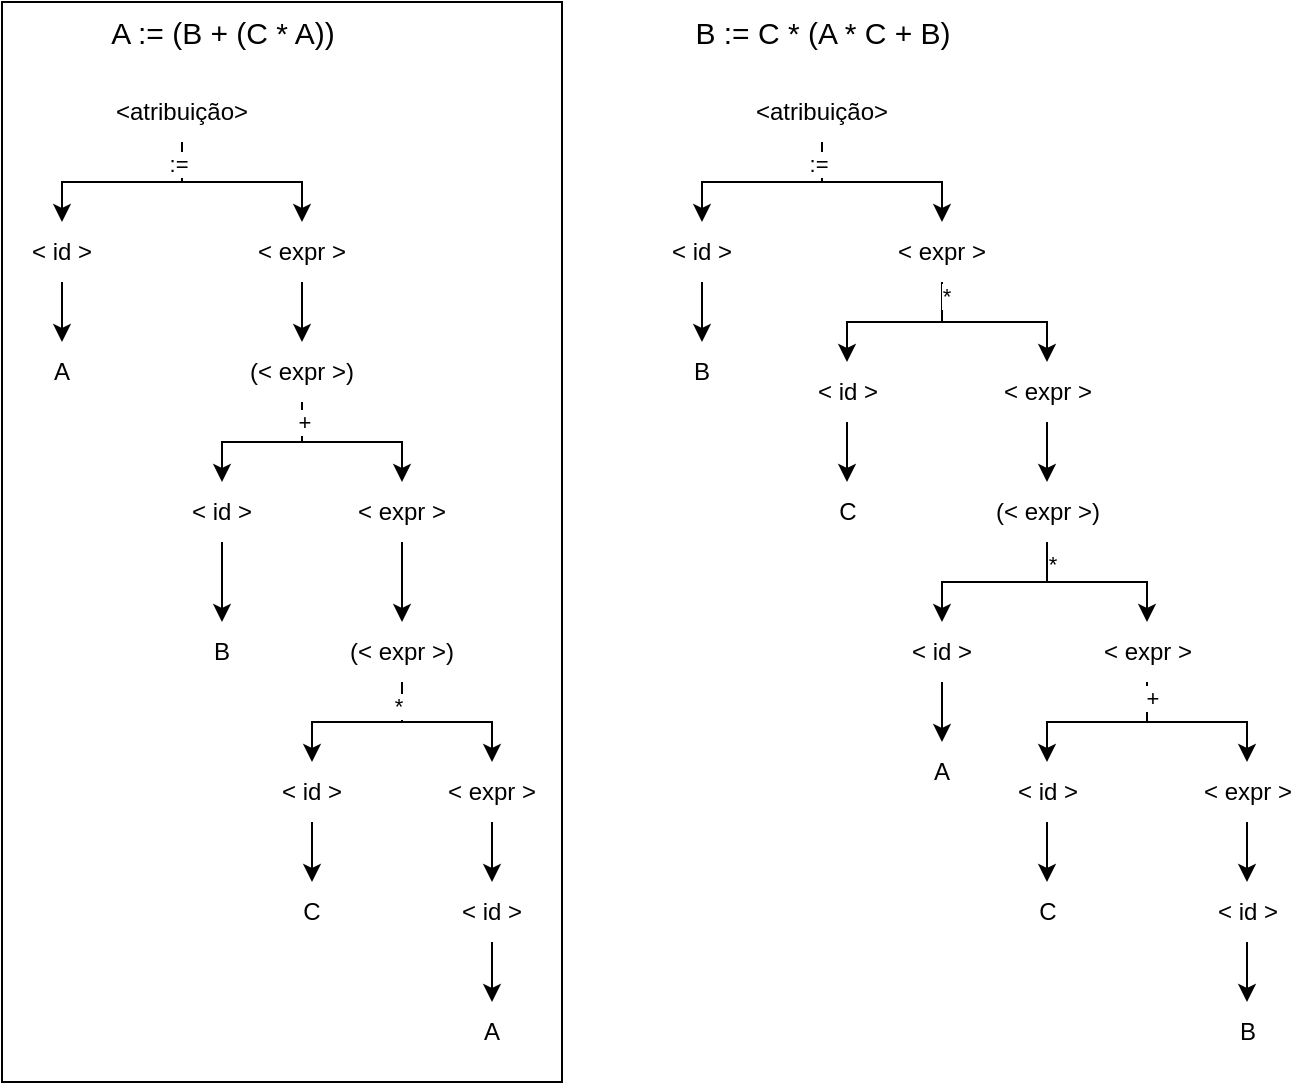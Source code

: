 <mxfile version="24.0.6" type="github">
  <diagram name="Página-1" id="vxXSESlD7XZ-F8BN0urh">
    <mxGraphModel dx="1173" dy="624" grid="1" gridSize="10" guides="1" tooltips="1" connect="1" arrows="1" fold="1" page="1" pageScale="1" pageWidth="827" pageHeight="1169" math="0" shadow="0">
      <root>
        <mxCell id="0" />
        <mxCell id="1" parent="0" />
        <mxCell id="-o285TeNuFn4jJfjmSbg-102" value="" style="rounded=0;whiteSpace=wrap;html=1;" vertex="1" parent="1">
          <mxGeometry width="280" height="540" as="geometry" />
        </mxCell>
        <mxCell id="-o285TeNuFn4jJfjmSbg-8" style="edgeStyle=orthogonalEdgeStyle;rounded=0;orthogonalLoop=1;jettySize=auto;html=1;entryX=0.5;entryY=0;entryDx=0;entryDy=0;" edge="1" parent="1" source="-o285TeNuFn4jJfjmSbg-1" target="-o285TeNuFn4jJfjmSbg-2">
          <mxGeometry relative="1" as="geometry" />
        </mxCell>
        <mxCell id="-o285TeNuFn4jJfjmSbg-9" style="edgeStyle=orthogonalEdgeStyle;rounded=0;orthogonalLoop=1;jettySize=auto;html=1;exitX=0.5;exitY=1;exitDx=0;exitDy=0;entryX=0.5;entryY=0;entryDx=0;entryDy=0;" edge="1" parent="1" source="-o285TeNuFn4jJfjmSbg-1" target="-o285TeNuFn4jJfjmSbg-3">
          <mxGeometry relative="1" as="geometry" />
        </mxCell>
        <mxCell id="-o285TeNuFn4jJfjmSbg-30" value=":=" style="edgeLabel;html=1;align=center;verticalAlign=middle;resizable=0;points=[];" vertex="1" connectable="0" parent="-o285TeNuFn4jJfjmSbg-9">
          <mxGeometry x="-0.78" y="-2" relative="1" as="geometry">
            <mxPoint as="offset" />
          </mxGeometry>
        </mxCell>
        <mxCell id="-o285TeNuFn4jJfjmSbg-1" value="&amp;lt;atribuição&amp;gt;" style="text;html=1;align=center;verticalAlign=middle;whiteSpace=wrap;rounded=0;" vertex="1" parent="1">
          <mxGeometry x="60" y="40" width="60" height="30" as="geometry" />
        </mxCell>
        <mxCell id="-o285TeNuFn4jJfjmSbg-22" style="edgeStyle=orthogonalEdgeStyle;rounded=0;orthogonalLoop=1;jettySize=auto;html=1;exitX=0.5;exitY=1;exitDx=0;exitDy=0;entryX=0.5;entryY=0;entryDx=0;entryDy=0;" edge="1" parent="1" source="-o285TeNuFn4jJfjmSbg-2" target="-o285TeNuFn4jJfjmSbg-11">
          <mxGeometry relative="1" as="geometry" />
        </mxCell>
        <mxCell id="-o285TeNuFn4jJfjmSbg-2" value="&amp;lt; id &amp;gt;" style="text;html=1;align=center;verticalAlign=middle;whiteSpace=wrap;rounded=0;" vertex="1" parent="1">
          <mxGeometry y="110" width="60" height="30" as="geometry" />
        </mxCell>
        <mxCell id="-o285TeNuFn4jJfjmSbg-23" style="edgeStyle=orthogonalEdgeStyle;rounded=0;orthogonalLoop=1;jettySize=auto;html=1;exitX=0.5;exitY=1;exitDx=0;exitDy=0;entryX=0.5;entryY=0;entryDx=0;entryDy=0;" edge="1" parent="1" source="-o285TeNuFn4jJfjmSbg-3" target="-o285TeNuFn4jJfjmSbg-12">
          <mxGeometry relative="1" as="geometry" />
        </mxCell>
        <mxCell id="-o285TeNuFn4jJfjmSbg-3" value="&amp;lt; expr &amp;gt;" style="text;html=1;align=center;verticalAlign=middle;whiteSpace=wrap;rounded=0;" vertex="1" parent="1">
          <mxGeometry x="120" y="110" width="60" height="30" as="geometry" />
        </mxCell>
        <mxCell id="-o285TeNuFn4jJfjmSbg-7" value="&lt;font style=&quot;font-size: 15px;&quot;&gt;A := (B + (C * A))&lt;/font&gt;" style="text;html=1;align=center;verticalAlign=middle;whiteSpace=wrap;rounded=0;fontSize=15;" vertex="1" parent="1">
          <mxGeometry x="42.5" width="135" height="30" as="geometry" />
        </mxCell>
        <mxCell id="-o285TeNuFn4jJfjmSbg-11" value="A" style="text;html=1;align=center;verticalAlign=middle;whiteSpace=wrap;rounded=0;" vertex="1" parent="1">
          <mxGeometry y="170" width="60" height="30" as="geometry" />
        </mxCell>
        <mxCell id="-o285TeNuFn4jJfjmSbg-24" style="edgeStyle=orthogonalEdgeStyle;rounded=0;orthogonalLoop=1;jettySize=auto;html=1;exitX=0.5;exitY=1;exitDx=0;exitDy=0;entryX=0.5;entryY=0;entryDx=0;entryDy=0;" edge="1" parent="1" source="-o285TeNuFn4jJfjmSbg-12" target="-o285TeNuFn4jJfjmSbg-14">
          <mxGeometry relative="1" as="geometry" />
        </mxCell>
        <mxCell id="-o285TeNuFn4jJfjmSbg-25" style="edgeStyle=orthogonalEdgeStyle;rounded=0;orthogonalLoop=1;jettySize=auto;html=1;exitX=0.5;exitY=1;exitDx=0;exitDy=0;entryX=0.5;entryY=0;entryDx=0;entryDy=0;" edge="1" parent="1" source="-o285TeNuFn4jJfjmSbg-12" target="-o285TeNuFn4jJfjmSbg-16">
          <mxGeometry relative="1" as="geometry" />
        </mxCell>
        <mxCell id="-o285TeNuFn4jJfjmSbg-31" value="+" style="edgeLabel;html=1;align=center;verticalAlign=middle;resizable=0;points=[];" vertex="1" connectable="0" parent="-o285TeNuFn4jJfjmSbg-25">
          <mxGeometry x="-0.778" y="1" relative="1" as="geometry">
            <mxPoint as="offset" />
          </mxGeometry>
        </mxCell>
        <mxCell id="-o285TeNuFn4jJfjmSbg-12" value="(&amp;lt; expr &amp;gt;)" style="text;html=1;align=center;verticalAlign=middle;whiteSpace=wrap;rounded=0;" vertex="1" parent="1">
          <mxGeometry x="120" y="170" width="60" height="30" as="geometry" />
        </mxCell>
        <mxCell id="-o285TeNuFn4jJfjmSbg-33" style="edgeStyle=orthogonalEdgeStyle;rounded=0;orthogonalLoop=1;jettySize=auto;html=1;exitX=0.5;exitY=1;exitDx=0;exitDy=0;entryX=0.5;entryY=0;entryDx=0;entryDy=0;" edge="1" parent="1" source="-o285TeNuFn4jJfjmSbg-14" target="-o285TeNuFn4jJfjmSbg-32">
          <mxGeometry relative="1" as="geometry" />
        </mxCell>
        <mxCell id="-o285TeNuFn4jJfjmSbg-14" value="&amp;lt; id &amp;gt;" style="text;html=1;align=center;verticalAlign=middle;whiteSpace=wrap;rounded=0;" vertex="1" parent="1">
          <mxGeometry x="80" y="240" width="60" height="30" as="geometry" />
        </mxCell>
        <mxCell id="-o285TeNuFn4jJfjmSbg-26" style="edgeStyle=orthogonalEdgeStyle;rounded=0;orthogonalLoop=1;jettySize=auto;html=1;exitX=0.5;exitY=1;exitDx=0;exitDy=0;entryX=0.5;entryY=0;entryDx=0;entryDy=0;" edge="1" parent="1" source="-o285TeNuFn4jJfjmSbg-16" target="-o285TeNuFn4jJfjmSbg-19">
          <mxGeometry relative="1" as="geometry" />
        </mxCell>
        <mxCell id="-o285TeNuFn4jJfjmSbg-16" value="&amp;lt; expr &amp;gt;" style="text;html=1;align=center;verticalAlign=middle;whiteSpace=wrap;rounded=0;" vertex="1" parent="1">
          <mxGeometry x="170" y="240" width="60" height="30" as="geometry" />
        </mxCell>
        <mxCell id="-o285TeNuFn4jJfjmSbg-27" style="edgeStyle=orthogonalEdgeStyle;rounded=0;orthogonalLoop=1;jettySize=auto;html=1;exitX=0.5;exitY=1;exitDx=0;exitDy=0;entryX=0.5;entryY=0;entryDx=0;entryDy=0;" edge="1" parent="1" source="-o285TeNuFn4jJfjmSbg-19" target="-o285TeNuFn4jJfjmSbg-20">
          <mxGeometry relative="1" as="geometry" />
        </mxCell>
        <mxCell id="-o285TeNuFn4jJfjmSbg-28" style="edgeStyle=orthogonalEdgeStyle;rounded=0;orthogonalLoop=1;jettySize=auto;html=1;exitX=0.5;exitY=1;exitDx=0;exitDy=0;entryX=0.5;entryY=0;entryDx=0;entryDy=0;" edge="1" parent="1" source="-o285TeNuFn4jJfjmSbg-19" target="-o285TeNuFn4jJfjmSbg-21">
          <mxGeometry relative="1" as="geometry" />
        </mxCell>
        <mxCell id="-o285TeNuFn4jJfjmSbg-41" value="*" style="edgeLabel;html=1;align=center;verticalAlign=middle;resizable=0;points=[];" vertex="1" connectable="0" parent="-o285TeNuFn4jJfjmSbg-28">
          <mxGeometry x="-0.716" y="-1" relative="1" as="geometry">
            <mxPoint x="-1" as="offset" />
          </mxGeometry>
        </mxCell>
        <mxCell id="-o285TeNuFn4jJfjmSbg-19" value="(&amp;lt; expr &amp;gt;)" style="text;html=1;align=center;verticalAlign=middle;whiteSpace=wrap;rounded=0;" vertex="1" parent="1">
          <mxGeometry x="170" y="310" width="60" height="30" as="geometry" />
        </mxCell>
        <mxCell id="-o285TeNuFn4jJfjmSbg-39" style="edgeStyle=orthogonalEdgeStyle;rounded=0;orthogonalLoop=1;jettySize=auto;html=1;exitX=0.5;exitY=1;exitDx=0;exitDy=0;entryX=0.5;entryY=0;entryDx=0;entryDy=0;" edge="1" parent="1" source="-o285TeNuFn4jJfjmSbg-20" target="-o285TeNuFn4jJfjmSbg-37">
          <mxGeometry relative="1" as="geometry" />
        </mxCell>
        <mxCell id="-o285TeNuFn4jJfjmSbg-20" value="&amp;lt; id &amp;gt;" style="text;html=1;align=center;verticalAlign=middle;whiteSpace=wrap;rounded=0;" vertex="1" parent="1">
          <mxGeometry x="125" y="380" width="60" height="30" as="geometry" />
        </mxCell>
        <mxCell id="-o285TeNuFn4jJfjmSbg-36" style="edgeStyle=orthogonalEdgeStyle;rounded=0;orthogonalLoop=1;jettySize=auto;html=1;exitX=0.5;exitY=1;exitDx=0;exitDy=0;" edge="1" parent="1" source="-o285TeNuFn4jJfjmSbg-21" target="-o285TeNuFn4jJfjmSbg-34">
          <mxGeometry relative="1" as="geometry" />
        </mxCell>
        <mxCell id="-o285TeNuFn4jJfjmSbg-21" value="&amp;lt; expr &amp;gt;" style="text;html=1;align=center;verticalAlign=middle;whiteSpace=wrap;rounded=0;" vertex="1" parent="1">
          <mxGeometry x="215" y="380" width="60" height="30" as="geometry" />
        </mxCell>
        <mxCell id="-o285TeNuFn4jJfjmSbg-32" value="B" style="text;html=1;align=center;verticalAlign=middle;whiteSpace=wrap;rounded=0;" vertex="1" parent="1">
          <mxGeometry x="80" y="310" width="60" height="30" as="geometry" />
        </mxCell>
        <mxCell id="-o285TeNuFn4jJfjmSbg-40" style="edgeStyle=orthogonalEdgeStyle;rounded=0;orthogonalLoop=1;jettySize=auto;html=1;exitX=0.5;exitY=1;exitDx=0;exitDy=0;entryX=0.5;entryY=0;entryDx=0;entryDy=0;" edge="1" parent="1" source="-o285TeNuFn4jJfjmSbg-34" target="-o285TeNuFn4jJfjmSbg-38">
          <mxGeometry relative="1" as="geometry" />
        </mxCell>
        <mxCell id="-o285TeNuFn4jJfjmSbg-34" value="&amp;lt; id &amp;gt;" style="text;html=1;align=center;verticalAlign=middle;whiteSpace=wrap;rounded=0;" vertex="1" parent="1">
          <mxGeometry x="215" y="440" width="60" height="30" as="geometry" />
        </mxCell>
        <mxCell id="-o285TeNuFn4jJfjmSbg-37" value="C" style="text;html=1;align=center;verticalAlign=middle;whiteSpace=wrap;rounded=0;" vertex="1" parent="1">
          <mxGeometry x="125" y="440" width="60" height="30" as="geometry" />
        </mxCell>
        <mxCell id="-o285TeNuFn4jJfjmSbg-38" value="A" style="text;html=1;align=center;verticalAlign=middle;whiteSpace=wrap;rounded=0;" vertex="1" parent="1">
          <mxGeometry x="215" y="500" width="60" height="30" as="geometry" />
        </mxCell>
        <mxCell id="-o285TeNuFn4jJfjmSbg-44" value="&lt;font style=&quot;font-size: 15px;&quot;&gt;B := C * (A * C + B)&lt;/font&gt;" style="text;html=1;align=center;verticalAlign=middle;whiteSpace=wrap;rounded=0;fontSize=15;" vertex="1" parent="1">
          <mxGeometry x="342.5" width="135" height="30" as="geometry" />
        </mxCell>
        <mxCell id="-o285TeNuFn4jJfjmSbg-50" style="edgeStyle=orthogonalEdgeStyle;rounded=0;orthogonalLoop=1;jettySize=auto;html=1;entryX=0.5;entryY=0;entryDx=0;entryDy=0;" edge="1" parent="1" source="-o285TeNuFn4jJfjmSbg-53" target="-o285TeNuFn4jJfjmSbg-54">
          <mxGeometry relative="1" as="geometry" />
        </mxCell>
        <mxCell id="-o285TeNuFn4jJfjmSbg-51" style="edgeStyle=orthogonalEdgeStyle;rounded=0;orthogonalLoop=1;jettySize=auto;html=1;exitX=0.5;exitY=1;exitDx=0;exitDy=0;entryX=0.5;entryY=0;entryDx=0;entryDy=0;" edge="1" parent="1" source="-o285TeNuFn4jJfjmSbg-53" target="-o285TeNuFn4jJfjmSbg-55">
          <mxGeometry relative="1" as="geometry" />
        </mxCell>
        <mxCell id="-o285TeNuFn4jJfjmSbg-52" value=":=" style="edgeLabel;html=1;align=center;verticalAlign=middle;resizable=0;points=[];" vertex="1" connectable="0" parent="-o285TeNuFn4jJfjmSbg-51">
          <mxGeometry x="-0.78" y="-2" relative="1" as="geometry">
            <mxPoint as="offset" />
          </mxGeometry>
        </mxCell>
        <mxCell id="-o285TeNuFn4jJfjmSbg-53" value="&amp;lt;atribuição&amp;gt;" style="text;html=1;align=center;verticalAlign=middle;whiteSpace=wrap;rounded=0;" vertex="1" parent="1">
          <mxGeometry x="380" y="40" width="60" height="30" as="geometry" />
        </mxCell>
        <mxCell id="-o285TeNuFn4jJfjmSbg-92" style="edgeStyle=orthogonalEdgeStyle;rounded=0;orthogonalLoop=1;jettySize=auto;html=1;exitX=0.5;exitY=1;exitDx=0;exitDy=0;entryX=0.5;entryY=0;entryDx=0;entryDy=0;" edge="1" parent="1" source="-o285TeNuFn4jJfjmSbg-54" target="-o285TeNuFn4jJfjmSbg-84">
          <mxGeometry relative="1" as="geometry" />
        </mxCell>
        <mxCell id="-o285TeNuFn4jJfjmSbg-54" value="&amp;lt; id &amp;gt;" style="text;html=1;align=center;verticalAlign=middle;whiteSpace=wrap;rounded=0;" vertex="1" parent="1">
          <mxGeometry x="320" y="110" width="60" height="30" as="geometry" />
        </mxCell>
        <mxCell id="-o285TeNuFn4jJfjmSbg-62" style="edgeStyle=orthogonalEdgeStyle;rounded=0;orthogonalLoop=1;jettySize=auto;html=1;exitX=0.5;exitY=1;exitDx=0;exitDy=0;entryX=0.5;entryY=0;entryDx=0;entryDy=0;" edge="1" parent="1" source="-o285TeNuFn4jJfjmSbg-55" target="-o285TeNuFn4jJfjmSbg-60">
          <mxGeometry relative="1" as="geometry" />
        </mxCell>
        <mxCell id="-o285TeNuFn4jJfjmSbg-69" style="edgeStyle=orthogonalEdgeStyle;rounded=0;orthogonalLoop=1;jettySize=auto;html=1;exitX=0.5;exitY=1;exitDx=0;exitDy=0;" edge="1" parent="1" source="-o285TeNuFn4jJfjmSbg-55" target="-o285TeNuFn4jJfjmSbg-66">
          <mxGeometry relative="1" as="geometry" />
        </mxCell>
        <mxCell id="-o285TeNuFn4jJfjmSbg-81" value="*" style="edgeLabel;html=1;align=center;verticalAlign=middle;resizable=0;points=[];" vertex="1" connectable="0" parent="-o285TeNuFn4jJfjmSbg-69">
          <mxGeometry x="-0.853" y="2" relative="1" as="geometry">
            <mxPoint as="offset" />
          </mxGeometry>
        </mxCell>
        <mxCell id="-o285TeNuFn4jJfjmSbg-55" value="&amp;lt; expr &amp;gt;" style="text;html=1;align=center;verticalAlign=middle;whiteSpace=wrap;rounded=0;" vertex="1" parent="1">
          <mxGeometry x="440" y="110" width="60" height="30" as="geometry" />
        </mxCell>
        <mxCell id="-o285TeNuFn4jJfjmSbg-91" style="edgeStyle=orthogonalEdgeStyle;rounded=0;orthogonalLoop=1;jettySize=auto;html=1;exitX=0.5;exitY=1;exitDx=0;exitDy=0;entryX=0.5;entryY=0;entryDx=0;entryDy=0;" edge="1" parent="1" source="-o285TeNuFn4jJfjmSbg-60" target="-o285TeNuFn4jJfjmSbg-86">
          <mxGeometry relative="1" as="geometry" />
        </mxCell>
        <mxCell id="-o285TeNuFn4jJfjmSbg-60" value="&amp;lt; id &amp;gt;" style="text;html=1;align=center;verticalAlign=middle;whiteSpace=wrap;rounded=0;" vertex="1" parent="1">
          <mxGeometry x="392.5" y="180" width="60" height="30" as="geometry" />
        </mxCell>
        <mxCell id="-o285TeNuFn4jJfjmSbg-65" style="edgeStyle=orthogonalEdgeStyle;rounded=0;orthogonalLoop=1;jettySize=auto;html=1;exitX=0.5;exitY=1;exitDx=0;exitDy=0;entryX=0.5;entryY=0;entryDx=0;entryDy=0;" edge="1" parent="1" source="-o285TeNuFn4jJfjmSbg-66" target="-o285TeNuFn4jJfjmSbg-68">
          <mxGeometry relative="1" as="geometry" />
        </mxCell>
        <mxCell id="-o285TeNuFn4jJfjmSbg-66" value="&amp;lt; expr &amp;gt;" style="text;html=1;align=center;verticalAlign=middle;whiteSpace=wrap;rounded=0;" vertex="1" parent="1">
          <mxGeometry x="492.5" y="180" width="60" height="30" as="geometry" />
        </mxCell>
        <mxCell id="-o285TeNuFn4jJfjmSbg-74" style="edgeStyle=orthogonalEdgeStyle;rounded=0;orthogonalLoop=1;jettySize=auto;html=1;exitX=0.5;exitY=1;exitDx=0;exitDy=0;" edge="1" parent="1" source="-o285TeNuFn4jJfjmSbg-68" target="-o285TeNuFn4jJfjmSbg-73">
          <mxGeometry relative="1" as="geometry" />
        </mxCell>
        <mxCell id="-o285TeNuFn4jJfjmSbg-75" style="edgeStyle=orthogonalEdgeStyle;rounded=0;orthogonalLoop=1;jettySize=auto;html=1;" edge="1" parent="1" source="-o285TeNuFn4jJfjmSbg-68" target="-o285TeNuFn4jJfjmSbg-71">
          <mxGeometry relative="1" as="geometry" />
        </mxCell>
        <mxCell id="-o285TeNuFn4jJfjmSbg-82" value="*" style="edgeLabel;html=1;align=center;verticalAlign=middle;resizable=0;points=[];" vertex="1" connectable="0" parent="-o285TeNuFn4jJfjmSbg-75">
          <mxGeometry x="-0.758" y="2" relative="1" as="geometry">
            <mxPoint as="offset" />
          </mxGeometry>
        </mxCell>
        <mxCell id="-o285TeNuFn4jJfjmSbg-68" value="(&amp;lt; expr &amp;gt;)" style="text;html=1;align=center;verticalAlign=middle;whiteSpace=wrap;rounded=0;" vertex="1" parent="1">
          <mxGeometry x="492.5" y="240" width="60" height="30" as="geometry" />
        </mxCell>
        <mxCell id="-o285TeNuFn4jJfjmSbg-90" style="edgeStyle=orthogonalEdgeStyle;rounded=0;orthogonalLoop=1;jettySize=auto;html=1;exitX=0.5;exitY=1;exitDx=0;exitDy=0;entryX=0.5;entryY=0;entryDx=0;entryDy=0;" edge="1" parent="1" source="-o285TeNuFn4jJfjmSbg-71" target="-o285TeNuFn4jJfjmSbg-87">
          <mxGeometry relative="1" as="geometry" />
        </mxCell>
        <mxCell id="-o285TeNuFn4jJfjmSbg-71" value="&amp;lt; id &amp;gt;" style="text;html=1;align=center;verticalAlign=middle;whiteSpace=wrap;rounded=0;" vertex="1" parent="1">
          <mxGeometry x="440" y="310" width="60" height="30" as="geometry" />
        </mxCell>
        <mxCell id="-o285TeNuFn4jJfjmSbg-79" style="edgeStyle=orthogonalEdgeStyle;rounded=0;orthogonalLoop=1;jettySize=auto;html=1;exitX=0.5;exitY=1;exitDx=0;exitDy=0;" edge="1" parent="1" source="-o285TeNuFn4jJfjmSbg-73" target="-o285TeNuFn4jJfjmSbg-78">
          <mxGeometry relative="1" as="geometry" />
        </mxCell>
        <mxCell id="-o285TeNuFn4jJfjmSbg-80" style="edgeStyle=orthogonalEdgeStyle;rounded=0;orthogonalLoop=1;jettySize=auto;html=1;exitX=0.5;exitY=1;exitDx=0;exitDy=0;" edge="1" parent="1" source="-o285TeNuFn4jJfjmSbg-73" target="-o285TeNuFn4jJfjmSbg-77">
          <mxGeometry relative="1" as="geometry" />
        </mxCell>
        <mxCell id="-o285TeNuFn4jJfjmSbg-83" value="+" style="edgeLabel;html=1;align=center;verticalAlign=middle;resizable=0;points=[];" vertex="1" connectable="0" parent="-o285TeNuFn4jJfjmSbg-80">
          <mxGeometry x="-0.831" y="2" relative="1" as="geometry">
            <mxPoint as="offset" />
          </mxGeometry>
        </mxCell>
        <mxCell id="-o285TeNuFn4jJfjmSbg-73" value="&amp;lt; expr &amp;gt;" style="text;html=1;align=center;verticalAlign=middle;whiteSpace=wrap;rounded=0;" vertex="1" parent="1">
          <mxGeometry x="542.5" y="310" width="60" height="30" as="geometry" />
        </mxCell>
        <mxCell id="-o285TeNuFn4jJfjmSbg-93" style="edgeStyle=orthogonalEdgeStyle;rounded=0;orthogonalLoop=1;jettySize=auto;html=1;exitX=0.5;exitY=1;exitDx=0;exitDy=0;entryX=0.5;entryY=0;entryDx=0;entryDy=0;" edge="1" parent="1" source="-o285TeNuFn4jJfjmSbg-77" target="-o285TeNuFn4jJfjmSbg-88">
          <mxGeometry relative="1" as="geometry" />
        </mxCell>
        <mxCell id="-o285TeNuFn4jJfjmSbg-77" value="&amp;lt; id &amp;gt;" style="text;html=1;align=center;verticalAlign=middle;whiteSpace=wrap;rounded=0;" vertex="1" parent="1">
          <mxGeometry x="492.5" y="380" width="60" height="30" as="geometry" />
        </mxCell>
        <mxCell id="-o285TeNuFn4jJfjmSbg-94" style="edgeStyle=orthogonalEdgeStyle;rounded=0;orthogonalLoop=1;jettySize=auto;html=1;exitX=0.5;exitY=1;exitDx=0;exitDy=0;entryX=0.5;entryY=0;entryDx=0;entryDy=0;" edge="1" parent="1" source="-o285TeNuFn4jJfjmSbg-78">
          <mxGeometry relative="1" as="geometry">
            <mxPoint x="622.5" y="440" as="targetPoint" />
          </mxGeometry>
        </mxCell>
        <mxCell id="-o285TeNuFn4jJfjmSbg-78" value="&amp;lt; expr &amp;gt;" style="text;html=1;align=center;verticalAlign=middle;whiteSpace=wrap;rounded=0;" vertex="1" parent="1">
          <mxGeometry x="592.5" y="380" width="60" height="30" as="geometry" />
        </mxCell>
        <mxCell id="-o285TeNuFn4jJfjmSbg-84" value="B" style="text;html=1;align=center;verticalAlign=middle;whiteSpace=wrap;rounded=0;" vertex="1" parent="1">
          <mxGeometry x="320" y="170" width="60" height="30" as="geometry" />
        </mxCell>
        <mxCell id="-o285TeNuFn4jJfjmSbg-86" value="C" style="text;html=1;align=center;verticalAlign=middle;whiteSpace=wrap;rounded=0;" vertex="1" parent="1">
          <mxGeometry x="392.5" y="240" width="60" height="30" as="geometry" />
        </mxCell>
        <mxCell id="-o285TeNuFn4jJfjmSbg-87" value="A" style="text;html=1;align=center;verticalAlign=middle;whiteSpace=wrap;rounded=0;" vertex="1" parent="1">
          <mxGeometry x="440" y="370" width="60" height="30" as="geometry" />
        </mxCell>
        <mxCell id="-o285TeNuFn4jJfjmSbg-88" value="C" style="text;html=1;align=center;verticalAlign=middle;whiteSpace=wrap;rounded=0;" vertex="1" parent="1">
          <mxGeometry x="492.5" y="440" width="60" height="30" as="geometry" />
        </mxCell>
        <mxCell id="-o285TeNuFn4jJfjmSbg-98" style="edgeStyle=orthogonalEdgeStyle;rounded=0;orthogonalLoop=1;jettySize=auto;html=1;exitX=0.5;exitY=1;exitDx=0;exitDy=0;entryX=0.5;entryY=0;entryDx=0;entryDy=0;" edge="1" parent="1" source="-o285TeNuFn4jJfjmSbg-95" target="-o285TeNuFn4jJfjmSbg-97">
          <mxGeometry relative="1" as="geometry" />
        </mxCell>
        <mxCell id="-o285TeNuFn4jJfjmSbg-95" value="&amp;lt; id &amp;gt;" style="text;html=1;align=center;verticalAlign=middle;whiteSpace=wrap;rounded=0;" vertex="1" parent="1">
          <mxGeometry x="592.5" y="440" width="60" height="30" as="geometry" />
        </mxCell>
        <mxCell id="-o285TeNuFn4jJfjmSbg-97" value="B" style="text;html=1;align=center;verticalAlign=middle;whiteSpace=wrap;rounded=0;" vertex="1" parent="1">
          <mxGeometry x="592.5" y="500" width="60" height="30" as="geometry" />
        </mxCell>
      </root>
    </mxGraphModel>
  </diagram>
</mxfile>
